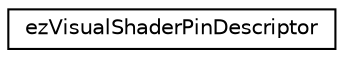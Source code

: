 digraph "Graphical Class Hierarchy"
{
 // LATEX_PDF_SIZE
  edge [fontname="Helvetica",fontsize="10",labelfontname="Helvetica",labelfontsize="10"];
  node [fontname="Helvetica",fontsize="10",shape=record];
  rankdir="LR";
  Node0 [label="ezVisualShaderPinDescriptor",height=0.2,width=0.4,color="black", fillcolor="white", style="filled",URL="$d1/d05/structez_visual_shader_pin_descriptor.htm",tooltip=" "];
}

